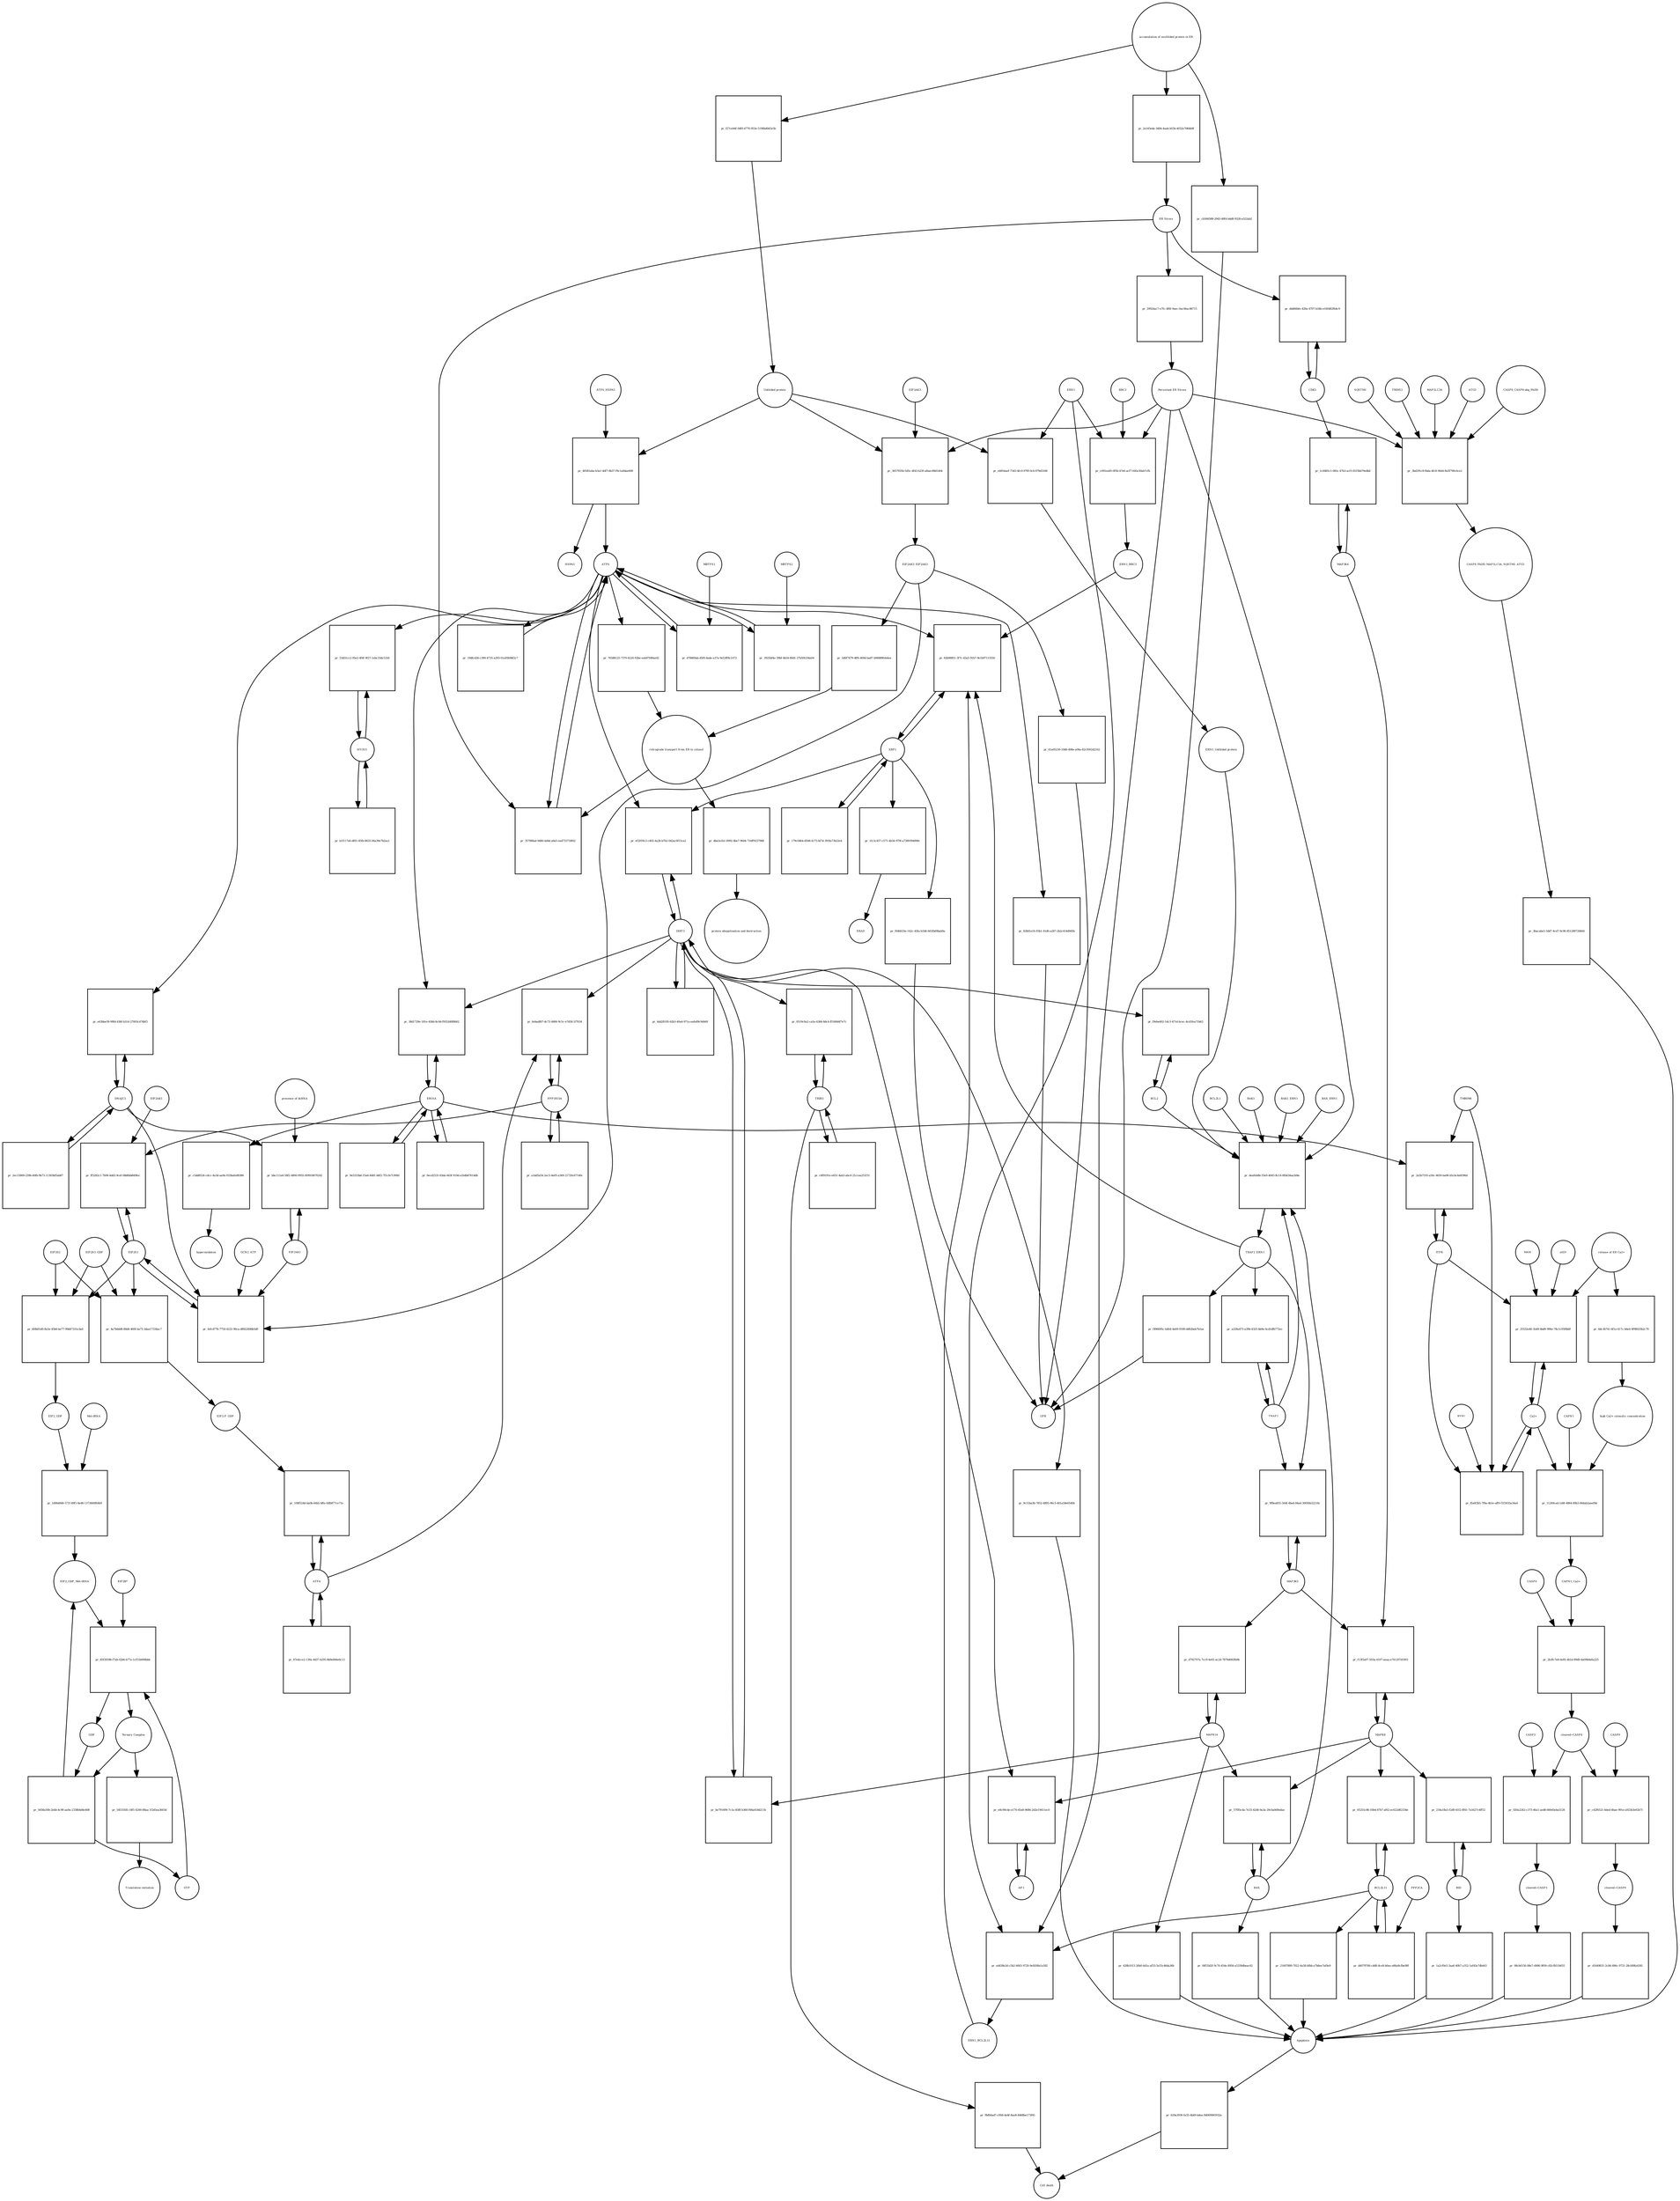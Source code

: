 strict digraph  {
ATF6_HSPA5 [annotation="", bipartite=0, cls=complex, fontsize=4, label=ATF6_HSPA5, shape=circle];
"pr_40581aba-b3a1-4df7-8b37-f9c1a0dae600" [annotation="", bipartite=1, cls=process, fontsize=4, label="pr_40581aba-b3a1-4df7-8b37-f9c1a0dae600", shape=square];
ATF6 [annotation="urn_miriam_hgnc.symbol_ATF6", bipartite=0, cls=macromolecule, fontsize=4, label=ATF6, shape=circle];
HSPA5 [annotation="urn_miriam_hgnc.symbol_HSPA5", bipartite=0, cls=macromolecule, fontsize=4, label=HSPA5, shape=circle];
"Unfolded protein" [annotation="", bipartite=0, cls=macromolecule, fontsize=4, label="Unfolded protein", shape=circle];
ERN1 [annotation="urn_miriam_hgnc.symbol_ERN1", bipartite=0, cls=macromolecule, fontsize=4, label=ERN1, shape=circle];
"pr_eb954aef-7343-4fc0-970f-0cfc979d3168" [annotation="", bipartite=1, cls=process, fontsize=4, label="pr_eb954aef-7343-4fc0-970f-0cfc979d3168", shape=square];
"ERN1_Unfolded protein" [annotation="", bipartite=0, cls=complex, fontsize=4, label="ERN1_Unfolded protein", shape=circle];
EIF2AK3_EIF2AK3 [annotation="", bipartite=0, cls=complex, fontsize=4, label=EIF2AK3_EIF2AK3, shape=circle];
"pr_5d6f7479-4ff6-469d-ba87-b96889feb4ea" [annotation="", bipartite=1, cls=process, fontsize=4, label="pr_5d6f7479-4ff6-469d-ba87-b96889feb4ea", shape=square];
"retrograde transport from ER to cytosol" [annotation="", bipartite=0, cls=phenotype, fontsize=4, label="retrograde transport from ER to cytosol", shape=circle];
"pr_76588125-7370-4220-92be-eab97fd9ae02" [annotation="", bipartite=1, cls=process, fontsize=4, label="pr_76588125-7370-4220-92be-eab97fd9ae02", shape=square];
"pr_dba5a1b1-6992-4be7-9604-716ff9237968" [annotation="", bipartite=1, cls=process, fontsize=4, label="pr_dba5a1b1-6992-4be7-9604-716ff9237968", shape=square];
"protein ubiquitination and destruction" [annotation="", bipartite=0, cls=phenotype, fontsize=4, label="protein ubiquitination and destruction", shape=circle];
"pr_deafeb8b-55e0-4645-8c14-0fb434aa3d4e" [annotation="", bipartite=1, cls=process, fontsize=4, label="pr_deafeb8b-55e0-4645-8c14-0fb434aa3d4e", shape=square];
TRAF2_ERN1 [annotation="", bipartite=0, cls=complex, fontsize=4, label=TRAF2_ERN1, shape=circle];
BAK1_ERN1 [annotation="", bipartite=0, cls=complex, fontsize=4, label=BAK1_ERN1, shape=circle];
BAX_ERN1 [annotation="", bipartite=0, cls=complex, fontsize=4, label=BAX_ERN1, shape=circle];
BCL2 [annotation="urn_miriam_hgnc.symbol_BCL2", bipartite=0, cls="nucleic acid feature", fontsize=4, label=BCL2, shape=circle];
BCL2L1 [annotation="urn_miriam_hgnc.symbol_BCL2L1", bipartite=0, cls=macromolecule, fontsize=4, label=BCL2L1, shape=circle];
"Persistant ER Stress" [annotation="", bipartite=0, cls=phenotype, fontsize=4, label="Persistant ER Stress", shape=circle];
BAX [annotation="urn_miriam_hgnc.symbol_BAX", bipartite=0, cls=macromolecule, fontsize=4, label=BAX, shape=circle];
BAK1 [annotation="urn_miriam_hgnc.symbol_BAK1", bipartite=0, cls=macromolecule, fontsize=4, label=BAK1, shape=circle];
TRAF2 [annotation="urn_miriam_hgnc.symbol_TRAF2", bipartite=0, cls=macromolecule, fontsize=4, label=TRAF2, shape=circle];
XBP1 [annotation="urn_miriam_hgnc.symbol_XBP1", bipartite=0, cls=macromolecule, fontsize=4, label=XBP1, shape=circle];
"pr_82b98851-3f7c-43a5-91b7-9e1b97115550" [annotation="", bipartite=1, cls=process, fontsize=4, label="pr_82b98851-3f7c-43a5-91b7-9e1b97115550", shape=square];
ERN1_BBC3 [annotation="", bipartite=0, cls=complex, fontsize=4, label=ERN1_BBC3, shape=circle];
ERN1_BCL2L11 [annotation="", bipartite=0, cls=complex, fontsize=4, label=ERN1_BCL2L11, shape=circle];
"pr_179c0464-d508-4175-bf7d-393fa73b22e4" [annotation="", bipartite=1, cls=process, fontsize=4, label="pr_179c0464-d508-4175-bf7d-393fa73b22e4", shape=square];
"pr_1fc3c457-c571-4b34-979f-a7389394896c" [annotation="", bipartite=1, cls=process, fontsize=4, label="pr_1fc3c457-c571-4b34-979f-a7389394896c", shape=square];
ERAD [annotation="", bipartite=0, cls=phenotype, fontsize=4, label=ERAD, shape=circle];
"pr_f646633e-142c-45fa-b1b8-0d1fb69bab9a" [annotation="", bipartite=1, cls=process, fontsize=4, label="pr_f646633e-142c-45fa-b1b8-0d1fb69bab9a", shape=square];
UPR [annotation="", bipartite=0, cls=phenotype, fontsize=4, label=UPR, shape=circle];
"pr_a228a475-a39b-4325-bb9e-6cd1dfb772ec" [annotation="", bipartite=1, cls=process, fontsize=4, label="pr_a228a475-a39b-4325-bb9e-6cd1dfb772ec", shape=square];
MAPK8 [annotation="urn_miriam_hgnc.symbol_MAPK8", bipartite=0, cls=macromolecule, fontsize=4, label=MAPK8, shape=circle];
"pr_f13f5a97-503a-4197-aeaa-e741207d1903" [annotation="", bipartite=1, cls=process, fontsize=4, label="pr_f13f5a97-503a-4197-aeaa-e741207d1903", shape=square];
MAP3K4 [annotation="urn_miriam_hgnc.symbol_MAP3K4", bipartite=0, cls=macromolecule, fontsize=4, label=MAP3K4, shape=circle];
MAP3K5 [annotation="urn_miriam_hgnc.symbol_MAP3K5", bipartite=0, cls=macromolecule, fontsize=4, label=MAP3K5, shape=circle];
MAPK14 [annotation="urn_miriam_hgnc.symbol_MAPK14", bipartite=0, cls=macromolecule, fontsize=4, label=MAPK14, shape=circle];
"pr_d792707a-7cc9-4e61-ac2d-7879d083fb9b" [annotation="", bipartite=1, cls=process, fontsize=4, label="pr_d792707a-7cc9-4e61-ac2d-7879d083fb9b", shape=square];
"pr_428b1013-26b0-4d1a-af55-5e55c46da36b" [annotation="", bipartite=1, cls=process, fontsize=4, label="pr_428b1013-26b0-4d1a-af55-5e55c46da36b", shape=square];
Apoptosis [annotation="", bipartite=0, cls=phenotype, fontsize=4, label=Apoptosis, shape=circle];
DDIT3 [annotation="urn_miriam_hgnc.symbol_DDIT3", bipartite=0, cls=macromolecule, fontsize=4, label=DDIT3, shape=circle];
"pr_be791499-7c1a-458f-b360-f66a418d211b" [annotation="", bipartite=1, cls=process, fontsize=4, label="pr_be791499-7c1a-458f-b360-f66a418d211b", shape=square];
"pr_9c31ba3b-7852-4895-96c5-401a58e6540b" [annotation="", bipartite=1, cls=process, fontsize=4, label="pr_9c31ba3b-7852-4895-96c5-401a58e6540b", shape=square];
"pr_f9ebe402-1dc3-471d-bcec-4cd1fea71b63" [annotation="", bipartite=1, cls=process, fontsize=4, label="pr_f9ebe402-1dc3-471d-bcec-4cd1fea71b63", shape=square];
"pr_357f88ad-9486-4d4d-a6a5-ead733718f62" [annotation="", bipartite=1, cls=process, fontsize=4, label="pr_357f88ad-9486-4d4d-a6a5-ead733718f62", shape=square];
"ER Stress" [annotation="", bipartite=0, cls=phenotype, fontsize=4, label="ER Stress", shape=circle];
"pr_d78469ab-d5f0-4ade-a37a-9e53ff8c1472" [annotation="", bipartite=1, cls=process, fontsize=4, label="pr_d78469ab-d5f0-4ade-a37a-9e53ff8c1472", shape=square];
MBTPS1 [annotation="urn_miriam_hgnc.symbol_MBTPS1", bipartite=0, cls=macromolecule, fontsize=4, label=MBTPS1, shape=circle];
"pr_3925bf4e-39bf-4b54-80d1-27b5f4334a04" [annotation="", bipartite=1, cls=process, fontsize=4, label="pr_3925bf4e-39bf-4b54-80d1-27b5f4334a04", shape=square];
MBTPS2 [annotation="urn_miriam_hgnc.symbol_MBTPS2", bipartite=0, cls=macromolecule, fontsize=4, label=MBTPS2, shape=circle];
"pr_19dfcd26-c390-4735-a293-01a93b9bf2c7" [annotation="", bipartite=1, cls=process, fontsize=4, label="pr_19dfcd26-c390-4735-a293-01a93b9bf2c7", shape=square];
"pr_4dd28195-62b3-40a4-971a-eafe89c9d449" [annotation="", bipartite=1, cls=process, fontsize=4, label="pr_4dd28195-62b3-40a4-971a-eafe89c9d449", shape=square];
"pr_ef2059c3-c402-4a2b-b7b2-042ac6f15ca2" [annotation="", bipartite=1, cls=process, fontsize=4, label="pr_ef2059c3-c402-4a2b-b7b2-042ac6f15ca2", shape=square];
EIF2S1 [annotation="urn_miriam_hgnc.symbol_EIF2S1", bipartite=0, cls=macromolecule, fontsize=4, label=EIF2S1, shape=circle];
"pr_fefcd77b-7750-4222-90ca-d8022606b5d0" [annotation="", bipartite=1, cls=process, fontsize=4, label="pr_fefcd77b-7750-4222-90ca-d8022606b5d0", shape=square];
GCN2_ATP [annotation="", bipartite=0, cls=complex, fontsize=4, label=GCN2_ATP, shape=circle];
EIF2AK2 [annotation="urn_miriam_hgnc.symbol_EIF2AK2", bipartite=0, cls=macromolecule, fontsize=4, label=EIF2AK2, shape=circle];
DNAJC3 [annotation="urn_miriam_hgnc.symbol_DNAJC3", bipartite=0, cls=macromolecule, fontsize=4, label=DNAJC3, shape=circle];
EIF2S2 [annotation="urn_miriam_hgnc.symbol_EIF2S2", bipartite=0, cls=macromolecule, fontsize=4, label=EIF2S2, shape=circle];
"pr_6fdb01d0-8a5e-45b6-be77-99d47331e3ad" [annotation="", bipartite=1, cls=process, fontsize=4, label="pr_6fdb01d0-8a5e-45b6-be77-99d47331e3ad", shape=square];
EIF2S3_GDP [annotation="", bipartite=0, cls=complex, fontsize=4, label=EIF2S3_GDP, shape=circle];
EIF2_GDP [annotation="", bipartite=0, cls=complex, fontsize=4, label=EIF2_GDP, shape=circle];
"EIF2_GDP_Met-tRNA" [annotation="", bipartite=0, cls=complex, fontsize=4, label="EIF2_GDP_Met-tRNA", shape=circle];
"pr_85f3939b-f7ab-42b6-b77e-1cf51b006bbb" [annotation="", bipartite=1, cls=process, fontsize=4, label="pr_85f3939b-f7ab-42b6-b77e-1cf51b006bbb", shape=square];
"Ternary Complex" [annotation="", bipartite=0, cls=complex, fontsize=4, label="Ternary Complex", shape=circle];
"EIF2B*" [annotation="", bipartite=0, cls=complex, fontsize=4, label="EIF2B*", shape=circle];
GTP [annotation="urn_miriam_obo.chebi_CHEBI%3A57600", bipartite=0, cls="simple chemical", fontsize=4, label=GTP, shape=circle];
GDP [annotation="urn_miriam_obo.chebi_CHEBI%3A65180", bipartite=0, cls="simple chemical", fontsize=4, label=GDP, shape=circle];
"pr_5658a50b-2ebb-4c90-aa9a-2338b4d4e408" [annotation="", bipartite=1, cls=process, fontsize=4, label="pr_5658a50b-2ebb-4c90-aa9a-2338b4d4e408", shape=square];
ATF4 [annotation="urn_miriam_hgnc.symbol_ATF4", bipartite=0, cls=macromolecule, fontsize=4, label=ATF4, shape=circle];
"pr_108f524d-ba0b-44b5-bffe-fdfb877ce71e" [annotation="", bipartite=1, cls=process, fontsize=4, label="pr_108f524d-ba0b-44b5-bffe-fdfb877ce71e", shape=square];
"EIF2-P_GDP" [annotation="", bipartite=0, cls=complex, fontsize=4, label="EIF2-P_GDP", shape=circle];
"pr_87edcce2-136e-4d37-b295-8b9e844e6c13" [annotation="", bipartite=1, cls=process, fontsize=4, label="pr_87edcce2-136e-4d37-b295-8b9e844e6c13", shape=square];
PPP1R15A [annotation="urn_miriam_hgnc.symbol_PPP1R15A", bipartite=0, cls=macromolecule, fontsize=4, label=PPP1R15A, shape=circle];
"pr_6ebadf67-dc72-4806-9c5c-e7d5fc1f7634" [annotation="", bipartite=1, cls=process, fontsize=4, label="pr_6ebadf67-dc72-4806-9c5c-e7d5fc1f7634", shape=square];
"pr_a1dd5a54-2ec5-4e05-a369-21720c67140c" [annotation="", bipartite=1, cls=process, fontsize=4, label="pr_a1dd5a54-2ec5-4e05-a369-21720c67140c", shape=square];
"pr_54531fd5-18f1-4200-88aa-1f2d5ea3603d" [annotation="", bipartite=1, cls=process, fontsize=4, label="pr_54531fd5-18f1-4200-88aa-1f2d5ea3603d", shape=square];
"Translation initiation" [annotation="", bipartite=0, cls=phenotype, fontsize=4, label="Translation initiation", shape=circle];
"pr_9f8ea855-564f-4be6-84a4-30056b32218c" [annotation="", bipartite=1, cls=process, fontsize=4, label="pr_9f8ea855-564f-4be6-84a4-30056b32218c", shape=square];
ERO1A [annotation="urn_miriam_hgnc.symbol_ERO1A", bipartite=0, cls=macromolecule, fontsize=4, label=ERO1A, shape=circle];
"pr_38d1729e-181e-458d-8c0d-f9352d0f8662" [annotation="", bipartite=1, cls=process, fontsize=4, label="pr_38d1729e-181e-458d-8c0d-f9352d0f8662", shape=square];
"pr_0ecd2531-63da-443f-919d-a1b4b67614db" [annotation="", bipartite=1, cls=process, fontsize=4, label="pr_0ecd2531-63da-443f-919d-a1b4b67614db", shape=square];
"pr_ff5282c1-7b94-4dd3-9cef-08d6bb849fec" [annotation="", bipartite=1, cls=process, fontsize=4, label="pr_ff5282c1-7b94-4dd3-9cef-08d6bb849fec", shape=square];
EIF2AK1 [annotation="urn_miriam_hgnc.symbol_EIF2AK1", bipartite=0, cls=macromolecule, fontsize=4, label=EIF2AK1, shape=circle];
"pr_57f85cda-7e33-42d6-9a3a-29cba9d9edae" [annotation="", bipartite=1, cls=process, fontsize=4, label="pr_57f85cda-7e33-42d6-9a3a-29cba9d9edae", shape=square];
"pr_00f35d2f-9c70-454e-8956-a5339dbeac62" [annotation="", bipartite=1, cls=process, fontsize=4, label="pr_00f35d2f-9c70-454e-8956-a5339dbeac62", shape=square];
"Ca2+" [annotation="urn_miriam_obo.chebi_CHEBI%3A29108", bipartite=0, cls="simple chemical", fontsize=4, label="Ca2+", shape=circle];
"pr_25532e40-1b49-4bd9-996e-78c1c05f8b0f" [annotation="", bipartite=1, cls=process, fontsize=4, label="pr_25532e40-1b49-4bd9-996e-78c1c05f8b0f", shape=square];
"release of ER Ca2+" [annotation="", bipartite=0, cls=phenotype, fontsize=4, label="release of ER Ca2+", shape=circle];
ITPR [annotation="urn_miriam_hgnc.symbol_ITPR1|urn_miriam_hgnc.symbol_ITPR2|urn_miriam_hgnc.symbol_ITPR3", bipartite=0, cls=macromolecule, fontsize=4, label=ITPR, shape=circle];
MAM [annotation="", bipartite=0, cls=phenotype, fontsize=4, label=MAM, shape=circle];
s619 [annotation="", bipartite=0, cls=complex, fontsize=4, label=s619, shape=circle];
"pr_1c8485c1-083c-47b3-acf3-81f3bb79edbd" [annotation="", bipartite=1, cls=process, fontsize=4, label="pr_1c8485c1-083c-47b3-acf3-81f3bb79edbd", shape=square];
CDK5 [annotation="urn_miriam_hgnc.symbol_CDK5", bipartite=0, cls=macromolecule, fontsize=4, label=CDK5, shape=circle];
"pr_ddd66bfe-426a-4707-b34b-e160482fb4c9" [annotation="", bipartite=1, cls="uncertain process", fontsize=4, label="pr_ddd66bfe-426a-4707-b34b-e160482fb4c9", shape=square];
"pr_620a3930-fa35-4b49-bdee-84069065932a" [annotation="", bipartite=1, cls=process, fontsize=4, label="pr_620a3930-fa35-4b49-bdee-84069065932a", shape=square];
"Cell death" [annotation="", bipartite=0, cls=phenotype, fontsize=4, label="Cell death", shape=circle];
"pr_ffa6f3b5-7f8a-4b1e-aff0-f1f3035a34a4" [annotation="", bipartite=1, cls=process, fontsize=4, label="pr_ffa6f3b5-7f8a-4b1e-aff0-f1f3035a34a4", shape=square];
TMBIM6 [annotation="urn_miriam_hgnc.symbol_TMBIM6", bipartite=0, cls=macromolecule, fontsize=4, label=TMBIM6, shape=circle];
RYR1 [annotation="urn_miriam_hgnc.symbol_RYR1", bipartite=0, cls=macromolecule, fontsize=4, label=RYR1, shape=circle];
EIF2AK3 [annotation="urn_miriam_hgnc.symbol_EIF2AK3", bipartite=0, cls=macromolecule, fontsize=4, label=EIF2AK3, shape=circle];
"pr_3657935b-5d5c-4f43-b23f-a8aec88d1404" [annotation="", bipartite=1, cls=process, fontsize=4, label="pr_3657935b-5d5c-4f43-b23f-a8aec88d1404", shape=square];
"pr_c5dd8524-cdcc-4a3d-aa9a-033bafe88386" [annotation="", bipartite=1, cls=process, fontsize=4, label="pr_c5dd8524-cdcc-4a3d-aa9a-033bafe88386", shape=square];
hyperoxidation [annotation="", bipartite=0, cls=phenotype, fontsize=4, label=hyperoxidation, shape=circle];
"pr_9e5333bd-15a6-4481-b6f2-7f1cfe7c90fd" [annotation="", bipartite=1, cls=process, fontsize=4, label="pr_9e5333bd-15a6-4481-b6f2-7f1cfe7c90fd", shape=square];
"pr_2992dac7-e7fc-4f6f-9aec-0ac06ac86715" [annotation="", bipartite=1, cls=process, fontsize=4, label="pr_2992dac7-e7fc-4f6f-9aec-0ac06ac86715", shape=square];
"CASP8_CASP8-ubq_FADD" [annotation="", bipartite=0, cls=complex, fontsize=4, label="CASP8_CASP8-ubq_FADD", shape=circle];
"pr_3bd291c8-fbda-4fc8-9444-8a5f790c6ce2" [annotation="", bipartite=1, cls=process, fontsize=4, label="pr_3bd291c8-fbda-4fc8-9444-8a5f790c6ce2", shape=square];
"SQSTM1 " [annotation="urn_miriam_hgnc.symbol_SQSTM1", bipartite=0, cls=macromolecule, fontsize=4, label="SQSTM1 ", shape=circle];
CASP8_FADD_MAP1LC3A_SQSTM1_ATG5 [annotation="", bipartite=0, cls=complex, fontsize=4, label=CASP8_FADD_MAP1LC3A_SQSTM1_ATG5, shape=circle];
TRIM13 [annotation="urn_miriam_hgnc.symbol_TRIM13", bipartite=0, cls=macromolecule, fontsize=4, label=TRIM13, shape=circle];
MAP1LC3A [annotation="urn_miriam_hgnc.symbol_MAP1LC3A", bipartite=0, cls=macromolecule, fontsize=4, label=MAP1LC3A, shape=circle];
ATG5 [annotation="urn_miriam_hgnc.symbol_ATG5", bipartite=0, cls=macromolecule, fontsize=4, label=ATG5, shape=circle];
"pr_3bacabe5-5dd7-4cd7-9c96-851289726844" [annotation="", bipartite=1, cls=process, fontsize=4, label="pr_3bacabe5-5dd7-4cd7-9c96-851289726844", shape=square];
"AP-1" [annotation="urn_miriam_hgnc.symbol_FOS|urn_miriam_hgnc.symbol_FOSB|urn_miriam_hgnc.symbol_FOSL1|urn_miriam_hgnc.symbol_FOSL2|urn_miriam_hgnc.symbol_JUN|urn_miriam_hgnc.symbol_JUNB|urn_miriam_hgnc.symbol_JUND", bipartite=0, cls=macromolecule, fontsize=4, label="AP-1", shape=circle];
"pr_e8c99cde-e170-45e8-9686-2d2e19411ec0" [annotation="", bipartite=1, cls=process, fontsize=4, label="pr_e8c99cde-e170-45e8-9686-2d2e19411ec0", shape=square];
"pr_bbc111a6-58f2-4800-9955-f69918670242" [annotation="", bipartite=1, cls=process, fontsize=4, label="pr_bbc111a6-58f2-4800-9955-f69918670242", shape=square];
"presence of dsRNA" [annotation="", bipartite=0, cls=phenotype, fontsize=4, label="presence of dsRNA", shape=circle];
"Met-tRNA" [annotation="urn_miriam_hgnc_HGNC%3A34779", bipartite=0, cls="nucleic acid feature", fontsize=4, label="Met-tRNA", shape=circle];
"pr_1d06d068-571f-49f1-8e46-1373600f64b9" [annotation="", bipartite=1, cls=process, fontsize=4, label="pr_1d06d068-571f-49f1-8e46-1373600f64b9", shape=square];
"pr_4a7b6dd8-88d4-460f-ba75-3daa17334ac7" [annotation="", bipartite=1, cls=process, fontsize=4, label="pr_4a7b6dd8-88d4-460f-ba75-3daa17334ac7", shape=square];
"accumulation of misfolded protein in ER" [annotation="", bipartite=0, cls=phenotype, fontsize=4, label="accumulation of misfolded protein in ER", shape=circle];
"pr_f27ce44f-0df0-4770-953e-5190bd045e5b" [annotation="", bipartite=1, cls=process, fontsize=4, label="pr_f27ce44f-0df0-4770-953e-5190bd045e5b", shape=square];
"pr_2a145ede-3484-4aab-b55b-4052e7084b9f" [annotation="", bipartite=1, cls=process, fontsize=4, label="pr_2a145ede-3484-4aab-b55b-4052e7084b9f", shape=square];
"pr_cb566588-2943-49f4-b4d8-932fca522ab2" [annotation="", bipartite=1, cls=process, fontsize=4, label="pr_cb566588-2943-49f4-b4d8-932fca522ab2", shape=square];
"pr_61a05230-10d6-498e-a04a-82c9302d2162" [annotation="", bipartite=1, cls=process, fontsize=4, label="pr_61a05230-10d6-498e-a04a-82c9302d2162", shape=square];
"pr_f496695c-b464-4e69-9189-dd02beb7b1ae" [annotation="", bipartite=1, cls=process, fontsize=4, label="pr_f496695c-b464-4e69-9189-dd02beb7b1ae", shape=square];
"pr_828d1e16-93b1-41d6-a287-2b2c414d9d5b" [annotation="", bipartite=1, cls=process, fontsize=4, label="pr_828d1e16-93b1-41d6-a287-2b2c414d9d5b", shape=square];
BCL2L11 [annotation="urn_miriam_hgnc.symbol_BCL2L11", bipartite=0, cls=macromolecule, fontsize=4, label=BCL2L11, shape=circle];
"pr_05255c86-10b4-47b7-af62-ec622d82334e" [annotation="", bipartite=1, cls=process, fontsize=4, label="pr_05255c86-10b4-47b7-af62-ec622d82334e", shape=square];
BID [annotation="urn_miriam_hgnc.symbol_BID", bipartite=0, cls=macromolecule, fontsize=4, label=BID, shape=circle];
"pr_218a18a5-f2d9-41f2-8f41-7a1627c4ff52" [annotation="", bipartite=1, cls=process, fontsize=4, label="pr_218a18a5-f2d9-41f2-8f41-7a1627c4ff52", shape=square];
"pr_21607889-7022-4a58-bfbb-a7b8ee7af0e9" [annotation="", bipartite=1, cls=process, fontsize=4, label="pr_21607889-7022-4a58-bfbb-a7b8ee7af0e9", shape=square];
"pr_1a2cf0e5-3aa6-40b7-a352-1af45e7db443" [annotation="", bipartite=1, cls=process, fontsize=4, label="pr_1a2cf0e5-3aa6-40b7-a352-1af45e7db443", shape=square];
"pr_ed438e2d-c5b2-4663-9720-9e9208a1a582" [annotation="", bipartite=1, cls=process, fontsize=4, label="pr_ed438e2d-c5b2-4663-9720-9e9208a1a582", shape=square];
"pr_c091ea85-0f5b-47e6-acf7-645e30ab7cfb" [annotation="", bipartite=1, cls=process, fontsize=4, label="pr_c091ea85-0f5b-47e6-acf7-645e30ab7cfb", shape=square];
BBC3 [annotation="urn_miriam_hgnc.symbol_BBC3", bipartite=0, cls=macromolecule, fontsize=4, label=BBC3, shape=circle];
"pr_d4079708-cdd8-4ce8-b0ea-e86a8cfbe98f" [annotation="", bipartite=1, cls=process, fontsize=4, label="pr_d4079708-cdd8-4ce8-b0ea-e86a8cfbe98f", shape=square];
PPP2CA [annotation="urn_miriam_hgnc.symbol_PPP2CA", bipartite=0, cls=macromolecule, fontsize=4, label=PPP2CA, shape=circle];
TRIB3 [annotation="urn_miriam_hgnc.symbol_TRIB3", bipartite=0, cls=macromolecule, fontsize=4, label=TRIB3, shape=circle];
"pr_0519c0a2-ca5a-4366-8dc4-ff16844f7e7c" [annotation="", bipartite=1, cls=process, fontsize=4, label="pr_0519c0a2-ca5a-4366-8dc4-ff16844f7e7c", shape=square];
"pr_c6f9191e-e651-4ab3-abc4-21ccea251f31" [annotation="", bipartite=1, cls=process, fontsize=4, label="pr_c6f9191e-e651-4ab3-abc4-21ccea251f31", shape=square];
"pr_9bfb0ad7-c00d-4ebf-8ae8-8468be173f45" [annotation="", bipartite=1, cls=process, fontsize=4, label="pr_9bfb0ad7-c00d-4ebf-8ae8-8468be173f45", shape=square];
"pr_6dc3b741-6f1a-417c-b6e6-9f98025b2c79" [annotation="", bipartite=1, cls=process, fontsize=4, label="pr_6dc3b741-6f1a-417c-b6e6-9f98025b2c79", shape=square];
"high Ca2+ cytosolic concentration" [annotation="", bipartite=0, cls=phenotype, fontsize=4, label="high Ca2+ cytosolic concentration", shape=circle];
"pr_e63bbe59-99fd-436f-b314-27003c474bf3" [annotation="", bipartite=1, cls=process, fontsize=4, label="pr_e63bbe59-99fd-436f-b314-27003c474bf3", shape=square];
"pr_2ec15869-239b-40fb-9b73-11303bf5ab87" [annotation="", bipartite=1, cls=process, fontsize=4, label="pr_2ec15869-239b-40fb-9b73-11303bf5ab87", shape=square];
"pr_2a5b7193-a50c-4650-ba06-b5cbc4d4596d" [annotation="", bipartite=1, cls=process, fontsize=4, label="pr_2a5b7193-a50c-4650-ba06-b5cbc4d4596d", shape=square];
CASP4 [annotation="urn_miriam_hgnc.symbol_CASP4", bipartite=0, cls=macromolecule, fontsize=4, label=CASP4, shape=circle];
"pr_2b3fc7e8-0e85-4b1d-89d9-4a09b0a6a225" [annotation="", bipartite=1, cls=process, fontsize=4, label="pr_2b3fc7e8-0e85-4b1d-89d9-4a09b0a6a225", shape=square];
"cleaved~CASP4" [annotation="urn_miriam_hgnc.symbol_CASP4", bipartite=0, cls=macromolecule, fontsize=4, label="cleaved~CASP4", shape=circle];
"CAPN1_Ca2+" [annotation="", bipartite=0, cls=complex, fontsize=4, label="CAPN1_Ca2+", shape=circle];
CASP3 [annotation="urn_miriam_hgnc.symbol_CASP3", bipartite=0, cls=macromolecule, fontsize=4, label=CASP3, shape=circle];
"pr_020a2242-c373-46a1-aed8-66645eba5128" [annotation="", bipartite=1, cls=process, fontsize=4, label="pr_020a2242-c373-46a1-aed8-66645eba5128", shape=square];
"cleaved~CASP3" [annotation="urn_miriam_hgnc.symbol_CASP3", bipartite=0, cls=macromolecule, fontsize=4, label="cleaved~CASP3", shape=circle];
CASP9 [annotation="urn_miriam_hgnc.symbol_CSAP9", bipartite=0, cls=macromolecule, fontsize=4, label=CASP9, shape=circle];
"pr_c42f6521-6ded-4bae-991e-a923b3e92b71" [annotation="", bipartite=1, cls=process, fontsize=4, label="pr_c42f6521-6ded-4bae-991e-a923b3e92b71", shape=square];
"cleaved~CASP9" [annotation="urn_miriam_hgnc.symbol_CASP9", bipartite=0, cls=macromolecule, fontsize=4, label="cleaved~CASP9", shape=circle];
CAPN1 [annotation="urn_miriam_hgnc.symbol_CAPN1", bipartite=0, cls=macromolecule, fontsize=4, label=CAPN1, shape=circle];
"pr_11260cad-1d4f-4864-80b3-844ab2aeef8d" [annotation="", bipartite=1, cls=process, fontsize=4, label="pr_11260cad-1d4f-4864-80b3-844ab2aeef8d", shape=square];
"pr_98cb6156-08e7-4906-9f09-c82cfb51b055" [annotation="", bipartite=1, cls=process, fontsize=4, label="pr_98cb6156-08e7-4906-9f09-c82cfb51b055", shape=square];
"pr_d1649831-2c84-496c-9721-28cfd9fa4381" [annotation="", bipartite=1, cls=process, fontsize=4, label="pr_d1649831-2c84-496c-9721-28cfd9fa4381", shape=square];
HYOU1 [annotation="urn_miriam_hgnc.symbol_HYOU1", bipartite=0, cls=macromolecule, fontsize=4, label=HYOU1, shape=circle];
"pr_53d31cc2-05e2-4f4f-9f27-1ebc33dc5326" [annotation="", bipartite=1, cls=process, fontsize=4, label="pr_53d31cc2-05e2-4f4f-9f27-1ebc33dc5326", shape=square];
"pr_b1f117a6-df61-45fb-8635-06a39e7b2aa1" [annotation="", bipartite=1, cls=process, fontsize=4, label="pr_b1f117a6-df61-45fb-8635-06a39e7b2aa1", shape=square];
ATF6_HSPA5 -> "pr_40581aba-b3a1-4df7-8b37-f9c1a0dae600"  [annotation="", interaction_type=consumption];
"pr_40581aba-b3a1-4df7-8b37-f9c1a0dae600" -> ATF6  [annotation="", interaction_type=production];
"pr_40581aba-b3a1-4df7-8b37-f9c1a0dae600" -> HSPA5  [annotation="", interaction_type=production];
ATF6 -> "pr_76588125-7370-4220-92be-eab97fd9ae02"  [annotation="", interaction_type=consumption];
ATF6 -> "pr_82b98851-3f7c-43a5-91b7-9e1b97115550"  [annotation="urn_miriam_pubmed_26587781|urn_miriam_pubmed_23430059", interaction_type=catalysis];
ATF6 -> "pr_357f88ad-9486-4d4d-a6a5-ead733718f62"  [annotation="", interaction_type=consumption];
ATF6 -> "pr_d78469ab-d5f0-4ade-a37a-9e53ff8c1472"  [annotation="", interaction_type=consumption];
ATF6 -> "pr_3925bf4e-39bf-4b54-80d1-27b5f4334a04"  [annotation="", interaction_type=consumption];
ATF6 -> "pr_19dfcd26-c390-4735-a293-01a93b9bf2c7"  [annotation="", interaction_type=consumption];
ATF6 -> "pr_ef2059c3-c402-4a2b-b7b2-042ac6f15ca2"  [annotation="urn_miriam_pubmed_26587781|urn_miriam_pubmed_17991856|urn_miriam_pubmed_28843399", interaction_type=catalysis];
ATF6 -> "pr_38d1729e-181e-458d-8c0d-f9352d0f8662"  [annotation="urn_miriam_pubmed_23850759|urn_miriam_pubmed_25387528", interaction_type=catalysis];
ATF6 -> "pr_828d1e16-93b1-41d6-a287-2b2c414d9d5b"  [annotation="", interaction_type=consumption];
ATF6 -> "pr_e63bbe59-99fd-436f-b314-27003c474bf3"  [annotation="urn_miriam_pubmed_12601012|urn_miriam_pubmed_18360008", interaction_type=catalysis];
ATF6 -> "pr_53d31cc2-05e2-4f4f-9f27-1ebc33dc5326"  [annotation=urn_miriam_pubmed_18360008, interaction_type=catalysis];
"Unfolded protein" -> "pr_40581aba-b3a1-4df7-8b37-f9c1a0dae600"  [annotation="urn_miriam_pubmed_19509052|urn_miriam_pubmed_12847084|urn_miriam_pubmed_23850759", interaction_type=catalysis];
"Unfolded protein" -> "pr_eb954aef-7343-4fc0-970f-0cfc979d3168"  [annotation="", interaction_type=consumption];
"Unfolded protein" -> "pr_3657935b-5d5c-4f43-b23f-a8aec88d1404"  [annotation=urn_miriam_pubmed_17991856, interaction_type=catalysis];
ERN1 -> "pr_eb954aef-7343-4fc0-970f-0cfc979d3168"  [annotation="", interaction_type=consumption];
ERN1 -> "pr_ed438e2d-c5b2-4663-9720-9e9208a1a582"  [annotation="", interaction_type=consumption];
ERN1 -> "pr_c091ea85-0f5b-47e6-acf7-645e30ab7cfb"  [annotation="", interaction_type=consumption];
"pr_eb954aef-7343-4fc0-970f-0cfc979d3168" -> "ERN1_Unfolded protein"  [annotation="", interaction_type=production];
"ERN1_Unfolded protein" -> "pr_deafeb8b-55e0-4645-8c14-0fb434aa3d4e"  [annotation="", interaction_type=consumption];
EIF2AK3_EIF2AK3 -> "pr_5d6f7479-4ff6-469d-ba87-b96889feb4ea"  [annotation="", interaction_type=consumption];
EIF2AK3_EIF2AK3 -> "pr_fefcd77b-7750-4222-90ca-d8022606b5d0"  [annotation="urn_miriam_pubmed_12667446|urn_miriam_pubmed_16246152|urn_miriam_pubmed_12601012|urn_miriam_pubmed_23850759|urn_miriam_pubmed_18360008|urn_miriam_pubmed_26587781", interaction_type=catalysis];
EIF2AK3_EIF2AK3 -> "pr_61a05230-10d6-498e-a04a-82c9302d2162"  [annotation="", interaction_type=consumption];
"pr_5d6f7479-4ff6-469d-ba87-b96889feb4ea" -> "retrograde transport from ER to cytosol"  [annotation="", interaction_type=production];
"retrograde transport from ER to cytosol" -> "pr_dba5a1b1-6992-4be7-9604-716ff9237968"  [annotation="", interaction_type=consumption];
"retrograde transport from ER to cytosol" -> "pr_357f88ad-9486-4d4d-a6a5-ead733718f62"  [annotation="urn_miriam_pubmed_18360008|urn_miriam_pubmed_17991856|urn_miriam_pubmed_26587781|urn_miriam_pubmed_12847084", interaction_type=inhibition];
"pr_76588125-7370-4220-92be-eab97fd9ae02" -> "retrograde transport from ER to cytosol"  [annotation="", interaction_type=production];
"pr_dba5a1b1-6992-4be7-9604-716ff9237968" -> "protein ubiquitination and destruction"  [annotation="", interaction_type=production];
"pr_deafeb8b-55e0-4645-8c14-0fb434aa3d4e" -> TRAF2_ERN1  [annotation="", interaction_type=production];
TRAF2_ERN1 -> "pr_82b98851-3f7c-43a5-91b7-9e1b97115550"  [annotation="urn_miriam_pubmed_26587781|urn_miriam_pubmed_23430059", interaction_type=catalysis];
TRAF2_ERN1 -> "pr_a228a475-a39b-4325-bb9e-6cd1dfb772ec"  [annotation=urn_miriam_pubmed_23850759, interaction_type=catalysis];
TRAF2_ERN1 -> "pr_9f8ea855-564f-4be6-84a4-30056b32218c"  [annotation=urn_miriam_pubmed_23850759, interaction_type=catalysis];
TRAF2_ERN1 -> "pr_f496695c-b464-4e69-9189-dd02beb7b1ae"  [annotation="", interaction_type=consumption];
BAK1_ERN1 -> "pr_deafeb8b-55e0-4645-8c14-0fb434aa3d4e"  [annotation="urn_miriam_pubmed_23850759|urn_miriam_pubmed_23430059|urn_miriam_pubmed_26587781", interaction_type=catalysis];
BAX_ERN1 -> "pr_deafeb8b-55e0-4645-8c14-0fb434aa3d4e"  [annotation="urn_miriam_pubmed_23850759|urn_miriam_pubmed_23430059|urn_miriam_pubmed_26587781", interaction_type=catalysis];
BCL2 -> "pr_deafeb8b-55e0-4645-8c14-0fb434aa3d4e"  [annotation="urn_miriam_pubmed_23850759|urn_miriam_pubmed_23430059|urn_miriam_pubmed_26587781", interaction_type=inhibition];
BCL2 -> "pr_f9ebe402-1dc3-471d-bcec-4cd1fea71b63"  [annotation="", interaction_type=consumption];
BCL2L1 -> "pr_deafeb8b-55e0-4645-8c14-0fb434aa3d4e"  [annotation="urn_miriam_pubmed_23850759|urn_miriam_pubmed_23430059|urn_miriam_pubmed_26587781", interaction_type=inhibition];
"Persistant ER Stress" -> "pr_deafeb8b-55e0-4645-8c14-0fb434aa3d4e"  [annotation="urn_miriam_pubmed_23850759|urn_miriam_pubmed_23430059|urn_miriam_pubmed_26587781", interaction_type=inhibition];
"Persistant ER Stress" -> "pr_3657935b-5d5c-4f43-b23f-a8aec88d1404"  [annotation=urn_miriam_pubmed_17991856, interaction_type=catalysis];
"Persistant ER Stress" -> "pr_3bd291c8-fbda-4fc8-9444-8a5f790c6ce2"  [annotation=urn_miriam_pubmed_17991856, interaction_type=catalysis];
"Persistant ER Stress" -> "pr_ed438e2d-c5b2-4663-9720-9e9208a1a582"  [annotation="urn_miriam_pubmed_23850759|urn_miriam_pubmed_23430059|urn_miriam_pubmed_26587781", interaction_type=inhibition];
"Persistant ER Stress" -> "pr_c091ea85-0f5b-47e6-acf7-645e30ab7cfb"  [annotation="urn_miriam_pubmed_23430059|urn_miriam_pubmed_17991856", interaction_type=inhibition];
BAX -> "pr_deafeb8b-55e0-4645-8c14-0fb434aa3d4e"  [annotation="urn_miriam_pubmed_23850759|urn_miriam_pubmed_23430059|urn_miriam_pubmed_26587781", interaction_type=catalysis];
BAX -> "pr_57f85cda-7e33-42d6-9a3a-29cba9d9edae"  [annotation="", interaction_type=consumption];
BAX -> "pr_00f35d2f-9c70-454e-8956-a5339dbeac62"  [annotation="", interaction_type=consumption];
BAK1 -> "pr_deafeb8b-55e0-4645-8c14-0fb434aa3d4e"  [annotation="urn_miriam_pubmed_23850759|urn_miriam_pubmed_23430059|urn_miriam_pubmed_26587781", interaction_type=catalysis];
TRAF2 -> "pr_deafeb8b-55e0-4645-8c14-0fb434aa3d4e"  [annotation="", interaction_type=consumption];
TRAF2 -> "pr_a228a475-a39b-4325-bb9e-6cd1dfb772ec"  [annotation="", interaction_type=consumption];
TRAF2 -> "pr_9f8ea855-564f-4be6-84a4-30056b32218c"  [annotation=urn_miriam_pubmed_23850759, interaction_type=catalysis];
XBP1 -> "pr_82b98851-3f7c-43a5-91b7-9e1b97115550"  [annotation="", interaction_type=consumption];
XBP1 -> "pr_179c0464-d508-4175-bf7d-393fa73b22e4"  [annotation="", interaction_type=consumption];
XBP1 -> "pr_1fc3c457-c571-4b34-979f-a7389394896c"  [annotation="", interaction_type=consumption];
XBP1 -> "pr_f646633e-142c-45fa-b1b8-0d1fb69bab9a"  [annotation="", interaction_type=consumption];
XBP1 -> "pr_ef2059c3-c402-4a2b-b7b2-042ac6f15ca2"  [annotation="urn_miriam_pubmed_26587781|urn_miriam_pubmed_17991856|urn_miriam_pubmed_28843399", interaction_type=catalysis];
"pr_82b98851-3f7c-43a5-91b7-9e1b97115550" -> XBP1  [annotation="", interaction_type=production];
ERN1_BBC3 -> "pr_82b98851-3f7c-43a5-91b7-9e1b97115550"  [annotation="urn_miriam_pubmed_26587781|urn_miriam_pubmed_23430059", interaction_type=catalysis];
ERN1_BCL2L11 -> "pr_82b98851-3f7c-43a5-91b7-9e1b97115550"  [annotation="urn_miriam_pubmed_26587781|urn_miriam_pubmed_23430059", interaction_type=catalysis];
"pr_179c0464-d508-4175-bf7d-393fa73b22e4" -> XBP1  [annotation="", interaction_type=production];
"pr_1fc3c457-c571-4b34-979f-a7389394896c" -> ERAD  [annotation="", interaction_type=production];
"pr_f646633e-142c-45fa-b1b8-0d1fb69bab9a" -> UPR  [annotation="", interaction_type=production];
"pr_a228a475-a39b-4325-bb9e-6cd1dfb772ec" -> TRAF2  [annotation="", interaction_type=production];
MAPK8 -> "pr_f13f5a97-503a-4197-aeaa-e741207d1903"  [annotation="", interaction_type=consumption];
MAPK8 -> "pr_57f85cda-7e33-42d6-9a3a-29cba9d9edae"  [annotation="urn_miriam_pubmed_18191217|urn_miriam_pubmed_23430059", interaction_type=catalysis];
MAPK8 -> "pr_e8c99cde-e170-45e8-9686-2d2e19411ec0"  [annotation="urn_miriam_pubmed_26618107|urn_miriam_pubmed_26587781|urn_miriam_pubmed_23850759", interaction_type=catalysis];
MAPK8 -> "pr_05255c86-10b4-47b7-af62-ec622d82334e"  [annotation="urn_miriam_pubmed_26018731|urn_miriam_pubmed_23850759", interaction_type=catalysis];
MAPK8 -> "pr_218a18a5-f2d9-41f2-8f41-7a1627c4ff52"  [annotation="urn_miriam_pubmed_23430059|urn_miriam_pubmed_11583631", interaction_type=catalysis];
"pr_f13f5a97-503a-4197-aeaa-e741207d1903" -> MAPK8  [annotation="", interaction_type=production];
MAP3K4 -> "pr_f13f5a97-503a-4197-aeaa-e741207d1903"  [annotation="urn_miriam_pubmed_18191217|urn_miriam_pubmed_23850759|urn_miriam_pubmed_26587781", interaction_type=catalysis];
MAP3K4 -> "pr_1c8485c1-083c-47b3-acf3-81f3bb79edbd"  [annotation="", interaction_type=consumption];
MAP3K5 -> "pr_f13f5a97-503a-4197-aeaa-e741207d1903"  [annotation="urn_miriam_pubmed_18191217|urn_miriam_pubmed_23850759|urn_miriam_pubmed_26587781", interaction_type=catalysis];
MAP3K5 -> "pr_d792707a-7cc9-4e61-ac2d-7879d083fb9b"  [annotation="urn_miriam_pubmed_23850759|urn_miriam_pubmed_12215209", interaction_type=catalysis];
MAP3K5 -> "pr_9f8ea855-564f-4be6-84a4-30056b32218c"  [annotation="", interaction_type=consumption];
MAPK14 -> "pr_d792707a-7cc9-4e61-ac2d-7879d083fb9b"  [annotation="", interaction_type=consumption];
MAPK14 -> "pr_428b1013-26b0-4d1a-af55-5e55c46da36b"  [annotation="", interaction_type=consumption];
MAPK14 -> "pr_be791499-7c1a-458f-b360-f66a418d211b"  [annotation="urn_miriam_pubmed_23850759|urn_miriam_pubmed_23430059|urn_miriam_pubmed_26137585", interaction_type=catalysis];
MAPK14 -> "pr_57f85cda-7e33-42d6-9a3a-29cba9d9edae"  [annotation="urn_miriam_pubmed_18191217|urn_miriam_pubmed_23430059", interaction_type=catalysis];
"pr_d792707a-7cc9-4e61-ac2d-7879d083fb9b" -> MAPK14  [annotation="", interaction_type=production];
"pr_428b1013-26b0-4d1a-af55-5e55c46da36b" -> Apoptosis  [annotation="", interaction_type=production];
Apoptosis -> "pr_620a3930-fa35-4b49-bdee-84069065932a"  [annotation="", interaction_type=consumption];
DDIT3 -> "pr_be791499-7c1a-458f-b360-f66a418d211b"  [annotation="", interaction_type=consumption];
DDIT3 -> "pr_9c31ba3b-7852-4895-96c5-401a58e6540b"  [annotation="", interaction_type=consumption];
DDIT3 -> "pr_f9ebe402-1dc3-471d-bcec-4cd1fea71b63"  [annotation="urn_miriam_pubmed_30662442|urn_miriam_pubmed_23850759", interaction_type=inhibition];
DDIT3 -> "pr_4dd28195-62b3-40a4-971a-eafe89c9d449"  [annotation="", interaction_type=consumption];
DDIT3 -> "pr_ef2059c3-c402-4a2b-b7b2-042ac6f15ca2"  [annotation="", interaction_type=consumption];
DDIT3 -> "pr_6ebadf67-dc72-4806-9c5c-e7d5fc1f7634"  [annotation="urn_miriam_pubmed_23850759|urn_miriam_pubmed_31638256", interaction_type=catalysis];
DDIT3 -> "pr_38d1729e-181e-458d-8c0d-f9352d0f8662"  [annotation="urn_miriam_pubmed_23850759|urn_miriam_pubmed_25387528", interaction_type=catalysis];
DDIT3 -> "pr_e8c99cde-e170-45e8-9686-2d2e19411ec0"  [annotation="urn_miriam_pubmed_26618107|urn_miriam_pubmed_26587781|urn_miriam_pubmed_23850759", interaction_type=catalysis];
DDIT3 -> "pr_0519c0a2-ca5a-4366-8dc4-ff16844f7e7c"  [annotation="urn_miriam_pubmed_23430059|urn_miriam_pubmed_18940792", interaction_type=catalysis];
"pr_be791499-7c1a-458f-b360-f66a418d211b" -> DDIT3  [annotation="", interaction_type=production];
"pr_9c31ba3b-7852-4895-96c5-401a58e6540b" -> Apoptosis  [annotation="", interaction_type=production];
"pr_f9ebe402-1dc3-471d-bcec-4cd1fea71b63" -> BCL2  [annotation="", interaction_type=production];
"pr_357f88ad-9486-4d4d-a6a5-ead733718f62" -> ATF6  [annotation="", interaction_type=production];
"ER Stress" -> "pr_357f88ad-9486-4d4d-a6a5-ead733718f62"  [annotation="urn_miriam_pubmed_18360008|urn_miriam_pubmed_17991856|urn_miriam_pubmed_26587781|urn_miriam_pubmed_12847084", interaction_type=catalysis];
"ER Stress" -> "pr_ddd66bfe-426a-4707-b34b-e160482fb4c9"  [annotation=urn_miriam_pubmed_22388889, interaction_type=catalysis];
"ER Stress" -> "pr_2992dac7-e7fc-4f6f-9aec-0ac06ac86715"  [annotation="", interaction_type=consumption];
"pr_d78469ab-d5f0-4ade-a37a-9e53ff8c1472" -> ATF6  [annotation="", interaction_type=production];
MBTPS1 -> "pr_d78469ab-d5f0-4ade-a37a-9e53ff8c1472"  [annotation="urn_miriam_pubmed_18360008|urn_miriam_pubmed_17991856|urn_miriam_pubmed_26587781|urn_miriam_pubmed_23850759", interaction_type=catalysis];
"pr_3925bf4e-39bf-4b54-80d1-27b5f4334a04" -> ATF6  [annotation="", interaction_type=production];
MBTPS2 -> "pr_3925bf4e-39bf-4b54-80d1-27b5f4334a04"  [annotation="urn_miriam_pubmed_23850759|urn_miriam_pubmed_26587781|urn_miriam_pubmed_17991856|urn_miriam_pubmed_18360008", interaction_type=catalysis];
"pr_19dfcd26-c390-4735-a293-01a93b9bf2c7" -> ATF6  [annotation="", interaction_type=production];
"pr_4dd28195-62b3-40a4-971a-eafe89c9d449" -> DDIT3  [annotation="", interaction_type=production];
"pr_ef2059c3-c402-4a2b-b7b2-042ac6f15ca2" -> DDIT3  [annotation="", interaction_type=production];
EIF2S1 -> "pr_fefcd77b-7750-4222-90ca-d8022606b5d0"  [annotation="", interaction_type=consumption];
EIF2S1 -> "pr_6fdb01d0-8a5e-45b6-be77-99d47331e3ad"  [annotation="", interaction_type=consumption];
EIF2S1 -> "pr_ff5282c1-7b94-4dd3-9cef-08d6bb849fec"  [annotation="", interaction_type=consumption];
EIF2S1 -> "pr_4a7b6dd8-88d4-460f-ba75-3daa17334ac7"  [annotation="", interaction_type=consumption];
"pr_fefcd77b-7750-4222-90ca-d8022606b5d0" -> EIF2S1  [annotation="", interaction_type=production];
GCN2_ATP -> "pr_fefcd77b-7750-4222-90ca-d8022606b5d0"  [annotation="urn_miriam_pubmed_12667446|urn_miriam_pubmed_16246152|urn_miriam_pubmed_12601012|urn_miriam_pubmed_23850759|urn_miriam_pubmed_18360008|urn_miriam_pubmed_26587781", interaction_type=catalysis];
EIF2AK2 -> "pr_fefcd77b-7750-4222-90ca-d8022606b5d0"  [annotation="urn_miriam_pubmed_12667446|urn_miriam_pubmed_16246152|urn_miriam_pubmed_12601012|urn_miriam_pubmed_23850759|urn_miriam_pubmed_18360008|urn_miriam_pubmed_26587781", interaction_type=catalysis];
EIF2AK2 -> "pr_bbc111a6-58f2-4800-9955-f69918670242"  [annotation="", interaction_type=consumption];
DNAJC3 -> "pr_fefcd77b-7750-4222-90ca-d8022606b5d0"  [annotation="urn_miriam_pubmed_12667446|urn_miriam_pubmed_16246152|urn_miriam_pubmed_12601012|urn_miriam_pubmed_23850759|urn_miriam_pubmed_18360008|urn_miriam_pubmed_26587781", interaction_type=inhibition];
DNAJC3 -> "pr_bbc111a6-58f2-4800-9955-f69918670242"  [annotation="urn_miriam_pubmed_12601012|urn_miriam_pubmed_26587781|urn_miriam_pubmed_23850759", interaction_type=inhibition];
DNAJC3 -> "pr_e63bbe59-99fd-436f-b314-27003c474bf3"  [annotation="", interaction_type=consumption];
DNAJC3 -> "pr_2ec15869-239b-40fb-9b73-11303bf5ab87"  [annotation="", interaction_type=consumption];
EIF2S2 -> "pr_6fdb01d0-8a5e-45b6-be77-99d47331e3ad"  [annotation="", interaction_type=consumption];
EIF2S2 -> "pr_4a7b6dd8-88d4-460f-ba75-3daa17334ac7"  [annotation="", interaction_type=consumption];
"pr_6fdb01d0-8a5e-45b6-be77-99d47331e3ad" -> EIF2_GDP  [annotation="", interaction_type=production];
EIF2S3_GDP -> "pr_6fdb01d0-8a5e-45b6-be77-99d47331e3ad"  [annotation="", interaction_type=consumption];
EIF2S3_GDP -> "pr_4a7b6dd8-88d4-460f-ba75-3daa17334ac7"  [annotation="", interaction_type=consumption];
EIF2_GDP -> "pr_1d06d068-571f-49f1-8e46-1373600f64b9"  [annotation="", interaction_type=consumption];
"EIF2_GDP_Met-tRNA" -> "pr_85f3939b-f7ab-42b6-b77e-1cf51b006bbb"  [annotation="", interaction_type=consumption];
"pr_85f3939b-f7ab-42b6-b77e-1cf51b006bbb" -> "Ternary Complex"  [annotation="", interaction_type=production];
"pr_85f3939b-f7ab-42b6-b77e-1cf51b006bbb" -> GDP  [annotation="", interaction_type=production];
"Ternary Complex" -> "pr_5658a50b-2ebb-4c90-aa9a-2338b4d4e408"  [annotation="", interaction_type=consumption];
"Ternary Complex" -> "pr_54531fd5-18f1-4200-88aa-1f2d5ea3603d"  [annotation="", interaction_type=consumption];
"EIF2B*" -> "pr_85f3939b-f7ab-42b6-b77e-1cf51b006bbb"  [annotation="urn_miriam_pubmed_23850759|urn_miriam_pubmed_16246152", interaction_type=catalysis];
GTP -> "pr_85f3939b-f7ab-42b6-b77e-1cf51b006bbb"  [annotation="", interaction_type=consumption];
GDP -> "pr_5658a50b-2ebb-4c90-aa9a-2338b4d4e408"  [annotation="", interaction_type=consumption];
"pr_5658a50b-2ebb-4c90-aa9a-2338b4d4e408" -> "EIF2_GDP_Met-tRNA"  [annotation="", interaction_type=production];
"pr_5658a50b-2ebb-4c90-aa9a-2338b4d4e408" -> GTP  [annotation="", interaction_type=production];
ATF4 -> "pr_108f524d-ba0b-44b5-bffe-fdfb877ce71e"  [annotation="", interaction_type=consumption];
ATF4 -> "pr_87edcce2-136e-4d37-b295-8b9e844e6c13"  [annotation="", interaction_type=consumption];
ATF4 -> "pr_6ebadf67-dc72-4806-9c5c-e7d5fc1f7634"  [annotation="urn_miriam_pubmed_23850759|urn_miriam_pubmed_31638256", interaction_type=catalysis];
"pr_108f524d-ba0b-44b5-bffe-fdfb877ce71e" -> ATF4  [annotation="", interaction_type=production];
"EIF2-P_GDP" -> "pr_108f524d-ba0b-44b5-bffe-fdfb877ce71e"  [annotation="urn_miriam_pubmed_15277680|urn_miriam_pubmed_16246152|urn_miriam_pubmed_23850759", interaction_type=catalysis];
"pr_87edcce2-136e-4d37-b295-8b9e844e6c13" -> ATF4  [annotation="", interaction_type=production];
PPP1R15A -> "pr_6ebadf67-dc72-4806-9c5c-e7d5fc1f7634"  [annotation="", interaction_type=consumption];
PPP1R15A -> "pr_a1dd5a54-2ec5-4e05-a369-21720c67140c"  [annotation="", interaction_type=consumption];
PPP1R15A -> "pr_ff5282c1-7b94-4dd3-9cef-08d6bb849fec"  [annotation="urn_miriam_pubmed_23850759|urn_miriam_pubmed_12667446|urn_miriam_pubmed_16246152|urn_miriam_pubmed_12601012", interaction_type=catalysis];
"pr_6ebadf67-dc72-4806-9c5c-e7d5fc1f7634" -> PPP1R15A  [annotation="", interaction_type=production];
"pr_a1dd5a54-2ec5-4e05-a369-21720c67140c" -> PPP1R15A  [annotation="", interaction_type=production];
"pr_54531fd5-18f1-4200-88aa-1f2d5ea3603d" -> "Translation initiation"  [annotation="", interaction_type=production];
"pr_9f8ea855-564f-4be6-84a4-30056b32218c" -> MAP3K5  [annotation="", interaction_type=production];
ERO1A -> "pr_38d1729e-181e-458d-8c0d-f9352d0f8662"  [annotation="", interaction_type=consumption];
ERO1A -> "pr_0ecd2531-63da-443f-919d-a1b4b67614db"  [annotation="", interaction_type=consumption];
ERO1A -> "pr_c5dd8524-cdcc-4a3d-aa9a-033bafe88386"  [annotation="", interaction_type=consumption];
ERO1A -> "pr_9e5333bd-15a6-4481-b6f2-7f1cfe7c90fd"  [annotation="", interaction_type=consumption];
ERO1A -> "pr_2a5b7193-a50c-4650-ba06-b5cbc4d4596d"  [annotation="urn_miriam_pubmed_23850759|urn_miriam_pubmed_23430059", interaction_type=catalysis];
"pr_38d1729e-181e-458d-8c0d-f9352d0f8662" -> ERO1A  [annotation="", interaction_type=production];
"pr_0ecd2531-63da-443f-919d-a1b4b67614db" -> ERO1A  [annotation="", interaction_type=production];
"pr_ff5282c1-7b94-4dd3-9cef-08d6bb849fec" -> EIF2S1  [annotation="", interaction_type=production];
EIF2AK1 -> "pr_ff5282c1-7b94-4dd3-9cef-08d6bb849fec"  [annotation="urn_miriam_pubmed_23850759|urn_miriam_pubmed_12667446|urn_miriam_pubmed_16246152|urn_miriam_pubmed_12601012", interaction_type=catalysis];
"pr_57f85cda-7e33-42d6-9a3a-29cba9d9edae" -> BAX  [annotation="", interaction_type=production];
"pr_00f35d2f-9c70-454e-8956-a5339dbeac62" -> Apoptosis  [annotation="", interaction_type=production];
"Ca2+" -> "pr_25532e40-1b49-4bd9-996e-78c1c05f8b0f"  [annotation="", interaction_type=consumption];
"Ca2+" -> "pr_ffa6f3b5-7f8a-4b1e-aff0-f1f3035a34a4"  [annotation="", interaction_type=consumption];
"Ca2+" -> "pr_11260cad-1d4f-4864-80b3-844ab2aeef8d"  [annotation="", interaction_type=consumption];
"pr_25532e40-1b49-4bd9-996e-78c1c05f8b0f" -> "Ca2+"  [annotation="", interaction_type=production];
"release of ER Ca2+" -> "pr_25532e40-1b49-4bd9-996e-78c1c05f8b0f"  [annotation=urn_miriam_pubmed_23850759, interaction_type=catalysis];
"release of ER Ca2+" -> "pr_6dc3b741-6f1a-417c-b6e6-9f98025b2c79"  [annotation="", interaction_type=consumption];
ITPR -> "pr_25532e40-1b49-4bd9-996e-78c1c05f8b0f"  [annotation=urn_miriam_pubmed_23850759, interaction_type=catalysis];
ITPR -> "pr_ffa6f3b5-7f8a-4b1e-aff0-f1f3035a34a4"  [annotation=urn_miriam_pubmed_23850759, interaction_type=catalysis];
ITPR -> "pr_2a5b7193-a50c-4650-ba06-b5cbc4d4596d"  [annotation="", interaction_type=consumption];
MAM -> "pr_25532e40-1b49-4bd9-996e-78c1c05f8b0f"  [annotation=urn_miriam_pubmed_23850759, interaction_type=catalysis];
s619 -> "pr_25532e40-1b49-4bd9-996e-78c1c05f8b0f"  [annotation=urn_miriam_pubmed_23850759, interaction_type=catalysis];
"pr_1c8485c1-083c-47b3-acf3-81f3bb79edbd" -> MAP3K4  [annotation="", interaction_type=production];
CDK5 -> "pr_1c8485c1-083c-47b3-acf3-81f3bb79edbd"  [annotation=urn_miriam_pubmed_22388889, interaction_type=catalysis];
CDK5 -> "pr_ddd66bfe-426a-4707-b34b-e160482fb4c9"  [annotation="", interaction_type=consumption];
"pr_ddd66bfe-426a-4707-b34b-e160482fb4c9" -> CDK5  [annotation="", interaction_type=production];
"pr_620a3930-fa35-4b49-bdee-84069065932a" -> "Cell death"  [annotation="", interaction_type=production];
"pr_ffa6f3b5-7f8a-4b1e-aff0-f1f3035a34a4" -> "Ca2+"  [annotation="", interaction_type=production];
TMBIM6 -> "pr_ffa6f3b5-7f8a-4b1e-aff0-f1f3035a34a4"  [annotation=urn_miriam_pubmed_23850759, interaction_type=catalysis];
TMBIM6 -> "pr_2a5b7193-a50c-4650-ba06-b5cbc4d4596d"  [annotation="urn_miriam_pubmed_23850759|urn_miriam_pubmed_23430059", interaction_type=catalysis];
RYR1 -> "pr_ffa6f3b5-7f8a-4b1e-aff0-f1f3035a34a4"  [annotation=urn_miriam_pubmed_23850759, interaction_type=catalysis];
EIF2AK3 -> "pr_3657935b-5d5c-4f43-b23f-a8aec88d1404"  [annotation="", interaction_type=consumption];
"pr_3657935b-5d5c-4f43-b23f-a8aec88d1404" -> EIF2AK3_EIF2AK3  [annotation="", interaction_type=production];
"pr_c5dd8524-cdcc-4a3d-aa9a-033bafe88386" -> hyperoxidation  [annotation="", interaction_type=production];
"pr_9e5333bd-15a6-4481-b6f2-7f1cfe7c90fd" -> ERO1A  [annotation="", interaction_type=production];
"pr_2992dac7-e7fc-4f6f-9aec-0ac06ac86715" -> "Persistant ER Stress"  [annotation="", interaction_type=production];
"CASP8_CASP8-ubq_FADD" -> "pr_3bd291c8-fbda-4fc8-9444-8a5f790c6ce2"  [annotation="", interaction_type=consumption];
"pr_3bd291c8-fbda-4fc8-9444-8a5f790c6ce2" -> CASP8_FADD_MAP1LC3A_SQSTM1_ATG5  [annotation="", interaction_type=production];
"SQSTM1 " -> "pr_3bd291c8-fbda-4fc8-9444-8a5f790c6ce2"  [annotation="", interaction_type=consumption];
CASP8_FADD_MAP1LC3A_SQSTM1_ATG5 -> "pr_3bacabe5-5dd7-4cd7-9c96-851289726844"  [annotation="", interaction_type=consumption];
TRIM13 -> "pr_3bd291c8-fbda-4fc8-9444-8a5f790c6ce2"  [annotation=urn_miriam_pubmed_17991856, interaction_type=catalysis];
MAP1LC3A -> "pr_3bd291c8-fbda-4fc8-9444-8a5f790c6ce2"  [annotation="", interaction_type=consumption];
ATG5 -> "pr_3bd291c8-fbda-4fc8-9444-8a5f790c6ce2"  [annotation="", interaction_type=consumption];
"pr_3bacabe5-5dd7-4cd7-9c96-851289726844" -> Apoptosis  [annotation="", interaction_type=production];
"AP-1" -> "pr_e8c99cde-e170-45e8-9686-2d2e19411ec0"  [annotation="", interaction_type=consumption];
"pr_e8c99cde-e170-45e8-9686-2d2e19411ec0" -> "AP-1"  [annotation="", interaction_type=production];
"pr_bbc111a6-58f2-4800-9955-f69918670242" -> EIF2AK2  [annotation="", interaction_type=production];
"presence of dsRNA" -> "pr_bbc111a6-58f2-4800-9955-f69918670242"  [annotation="urn_miriam_pubmed_12601012|urn_miriam_pubmed_26587781|urn_miriam_pubmed_23850759", interaction_type=catalysis];
"Met-tRNA" -> "pr_1d06d068-571f-49f1-8e46-1373600f64b9"  [annotation="", interaction_type=consumption];
"pr_1d06d068-571f-49f1-8e46-1373600f64b9" -> "EIF2_GDP_Met-tRNA"  [annotation="", interaction_type=production];
"pr_4a7b6dd8-88d4-460f-ba75-3daa17334ac7" -> "EIF2-P_GDP"  [annotation="", interaction_type=production];
"accumulation of misfolded protein in ER" -> "pr_f27ce44f-0df0-4770-953e-5190bd045e5b"  [annotation="", interaction_type=consumption];
"accumulation of misfolded protein in ER" -> "pr_2a145ede-3484-4aab-b55b-4052e7084b9f"  [annotation="", interaction_type=consumption];
"accumulation of misfolded protein in ER" -> "pr_cb566588-2943-49f4-b4d8-932fca522ab2"  [annotation="", interaction_type=consumption];
"pr_f27ce44f-0df0-4770-953e-5190bd045e5b" -> "Unfolded protein"  [annotation="", interaction_type=production];
"pr_2a145ede-3484-4aab-b55b-4052e7084b9f" -> "ER Stress"  [annotation="", interaction_type=production];
"pr_cb566588-2943-49f4-b4d8-932fca522ab2" -> UPR  [annotation="", interaction_type=production];
"pr_61a05230-10d6-498e-a04a-82c9302d2162" -> UPR  [annotation="", interaction_type=production];
"pr_f496695c-b464-4e69-9189-dd02beb7b1ae" -> UPR  [annotation="", interaction_type=production];
"pr_828d1e16-93b1-41d6-a287-2b2c414d9d5b" -> UPR  [annotation="", interaction_type=production];
BCL2L11 -> "pr_05255c86-10b4-47b7-af62-ec622d82334e"  [annotation="", interaction_type=consumption];
BCL2L11 -> "pr_21607889-7022-4a58-bfbb-a7b8ee7af0e9"  [annotation="", interaction_type=consumption];
BCL2L11 -> "pr_ed438e2d-c5b2-4663-9720-9e9208a1a582"  [annotation="", interaction_type=consumption];
BCL2L11 -> "pr_d4079708-cdd8-4ce8-b0ea-e86a8cfbe98f"  [annotation="", interaction_type=consumption];
"pr_05255c86-10b4-47b7-af62-ec622d82334e" -> BCL2L11  [annotation="", interaction_type=production];
BID -> "pr_218a18a5-f2d9-41f2-8f41-7a1627c4ff52"  [annotation="", interaction_type=consumption];
BID -> "pr_1a2cf0e5-3aa6-40b7-a352-1af45e7db443"  [annotation="", interaction_type=consumption];
"pr_218a18a5-f2d9-41f2-8f41-7a1627c4ff52" -> BID  [annotation="", interaction_type=production];
"pr_21607889-7022-4a58-bfbb-a7b8ee7af0e9" -> Apoptosis  [annotation="", interaction_type=production];
"pr_1a2cf0e5-3aa6-40b7-a352-1af45e7db443" -> Apoptosis  [annotation="", interaction_type=production];
"pr_ed438e2d-c5b2-4663-9720-9e9208a1a582" -> ERN1_BCL2L11  [annotation="", interaction_type=production];
"pr_c091ea85-0f5b-47e6-acf7-645e30ab7cfb" -> ERN1_BBC3  [annotation="", interaction_type=production];
BBC3 -> "pr_c091ea85-0f5b-47e6-acf7-645e30ab7cfb"  [annotation="", interaction_type=consumption];
"pr_d4079708-cdd8-4ce8-b0ea-e86a8cfbe98f" -> BCL2L11  [annotation="", interaction_type=production];
PPP2CA -> "pr_d4079708-cdd8-4ce8-b0ea-e86a8cfbe98f"  [annotation="urn_miriam_pubmed_23850759|urn_miriam_pubmed_23430059", interaction_type=catalysis];
TRIB3 -> "pr_0519c0a2-ca5a-4366-8dc4-ff16844f7e7c"  [annotation="", interaction_type=consumption];
TRIB3 -> "pr_c6f9191e-e651-4ab3-abc4-21ccea251f31"  [annotation="", interaction_type=consumption];
TRIB3 -> "pr_9bfb0ad7-c00d-4ebf-8ae8-8468be173f45"  [annotation="", interaction_type=consumption];
"pr_0519c0a2-ca5a-4366-8dc4-ff16844f7e7c" -> TRIB3  [annotation="", interaction_type=production];
"pr_c6f9191e-e651-4ab3-abc4-21ccea251f31" -> TRIB3  [annotation="", interaction_type=production];
"pr_9bfb0ad7-c00d-4ebf-8ae8-8468be173f45" -> "Cell death"  [annotation="", interaction_type=production];
"pr_6dc3b741-6f1a-417c-b6e6-9f98025b2c79" -> "high Ca2+ cytosolic concentration"  [annotation="", interaction_type=production];
"high Ca2+ cytosolic concentration" -> "pr_11260cad-1d4f-4864-80b3-844ab2aeef8d"  [annotation=urn_miriam_pubmed_19931333, interaction_type=catalysis];
"pr_e63bbe59-99fd-436f-b314-27003c474bf3" -> DNAJC3  [annotation="", interaction_type=production];
"pr_2ec15869-239b-40fb-9b73-11303bf5ab87" -> DNAJC3  [annotation="", interaction_type=production];
"pr_2a5b7193-a50c-4650-ba06-b5cbc4d4596d" -> ITPR  [annotation="", interaction_type=production];
CASP4 -> "pr_2b3fc7e8-0e85-4b1d-89d9-4a09b0a6a225"  [annotation="", interaction_type=consumption];
"pr_2b3fc7e8-0e85-4b1d-89d9-4a09b0a6a225" -> "cleaved~CASP4"  [annotation="", interaction_type=production];
"cleaved~CASP4" -> "pr_020a2242-c373-46a1-aed8-66645eba5128"  [annotation="urn_miriam_pubmed_19931333|urn_miriam_pubmed_26618107", interaction_type=catalysis];
"cleaved~CASP4" -> "pr_c42f6521-6ded-4bae-991e-a923b3e92b71"  [annotation="urn_miriam_pubmed_19931333|urn_miriam_pubmed_26618107", interaction_type=catalysis];
"CAPN1_Ca2+" -> "pr_2b3fc7e8-0e85-4b1d-89d9-4a09b0a6a225"  [annotation=urn_miriam_pubmed_19931333, interaction_type=catalysis];
CASP3 -> "pr_020a2242-c373-46a1-aed8-66645eba5128"  [annotation="", interaction_type=consumption];
"pr_020a2242-c373-46a1-aed8-66645eba5128" -> "cleaved~CASP3"  [annotation="", interaction_type=production];
"cleaved~CASP3" -> "pr_98cb6156-08e7-4906-9f09-c82cfb51b055"  [annotation="", interaction_type=consumption];
CASP9 -> "pr_c42f6521-6ded-4bae-991e-a923b3e92b71"  [annotation="", interaction_type=consumption];
"pr_c42f6521-6ded-4bae-991e-a923b3e92b71" -> "cleaved~CASP9"  [annotation="", interaction_type=production];
"cleaved~CASP9" -> "pr_d1649831-2c84-496c-9721-28cfd9fa4381"  [annotation="", interaction_type=consumption];
CAPN1 -> "pr_11260cad-1d4f-4864-80b3-844ab2aeef8d"  [annotation="", interaction_type=consumption];
"pr_11260cad-1d4f-4864-80b3-844ab2aeef8d" -> "CAPN1_Ca2+"  [annotation="", interaction_type=production];
"pr_98cb6156-08e7-4906-9f09-c82cfb51b055" -> Apoptosis  [annotation="", interaction_type=production];
"pr_d1649831-2c84-496c-9721-28cfd9fa4381" -> Apoptosis  [annotation="", interaction_type=production];
HYOU1 -> "pr_53d31cc2-05e2-4f4f-9f27-1ebc33dc5326"  [annotation="", interaction_type=consumption];
HYOU1 -> "pr_b1f117a6-df61-45fb-8635-06a39e7b2aa1"  [annotation="", interaction_type=consumption];
"pr_53d31cc2-05e2-4f4f-9f27-1ebc33dc5326" -> HYOU1  [annotation="", interaction_type=production];
"pr_b1f117a6-df61-45fb-8635-06a39e7b2aa1" -> HYOU1  [annotation="", interaction_type=production];
}
